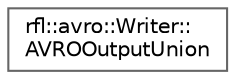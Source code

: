 digraph "类继承关系图"
{
 // LATEX_PDF_SIZE
  bgcolor="transparent";
  edge [fontname=Helvetica,fontsize=10,labelfontname=Helvetica,labelfontsize=10];
  node [fontname=Helvetica,fontsize=10,shape=box,height=0.2,width=0.4];
  rankdir="LR";
  Node0 [id="Node000000",label="rfl::avro::Writer::\lAVROOutputUnion",height=0.2,width=0.4,color="grey40", fillcolor="white", style="filled",URL="$structrfl_1_1avro_1_1_writer_1_1_a_v_r_o_output_union.html",tooltip=" "];
}
